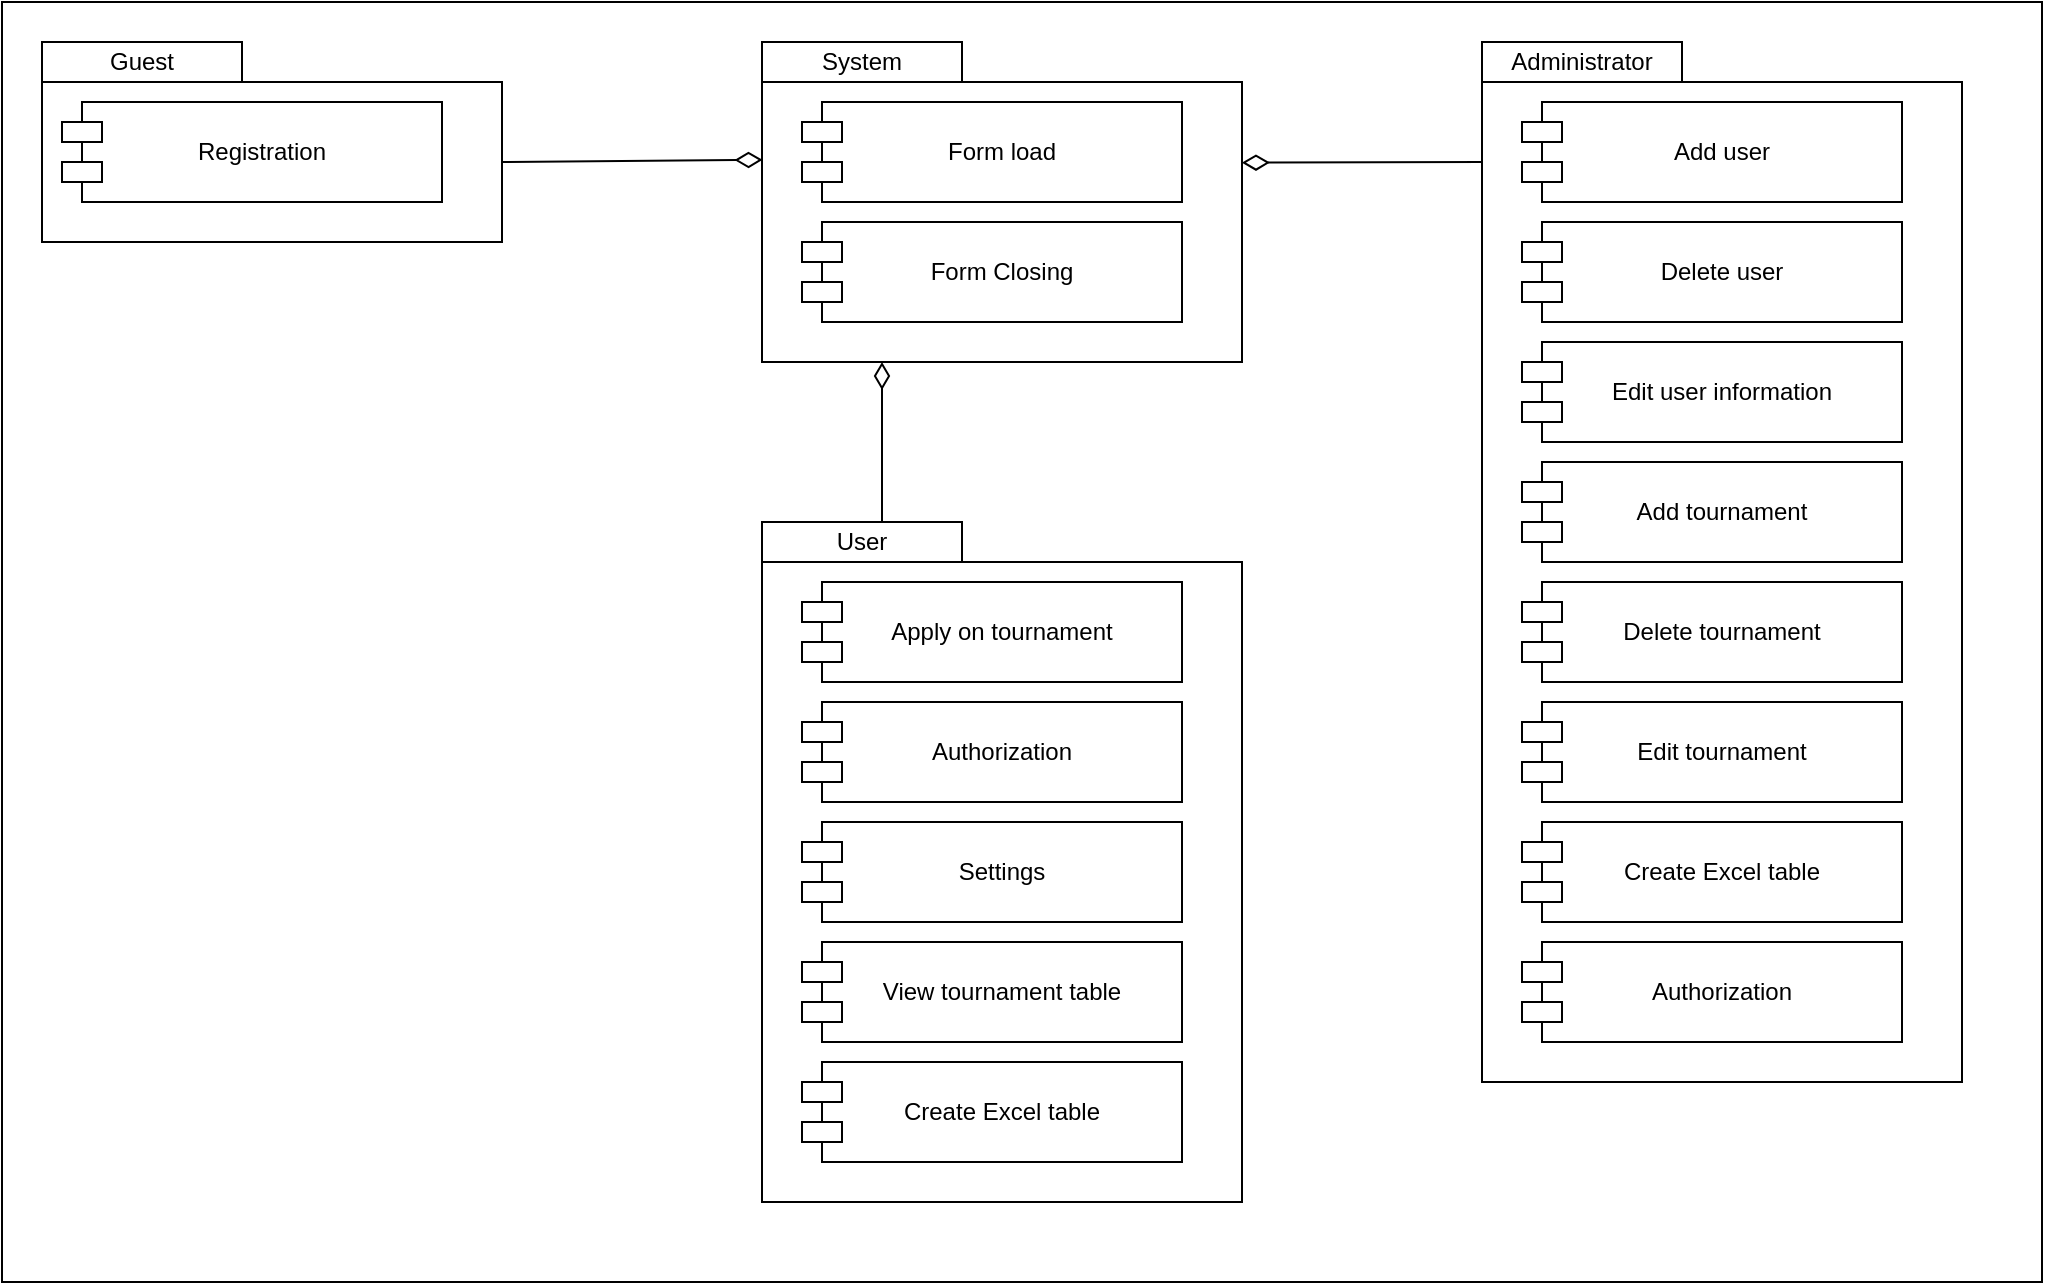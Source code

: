 <mxfile version="27.0.6">
  <diagram name="Страница — 1" id="lyoUTIofA-5wjDRC-t67">
    <mxGraphModel dx="1317" dy="860" grid="1" gridSize="10" guides="1" tooltips="1" connect="1" arrows="1" fold="1" page="1" pageScale="1" pageWidth="1169" pageHeight="827" math="0" shadow="0">
      <root>
        <mxCell id="0" />
        <mxCell id="1" parent="0" />
        <mxCell id="-aRgoJL95eBW0W9USSfj-103" value="" style="rounded=0;whiteSpace=wrap;html=1;" vertex="1" parent="1">
          <mxGeometry x="100" width="1020" height="640" as="geometry" />
        </mxCell>
        <mxCell id="-aRgoJL95eBW0W9USSfj-14" value="" style="rounded=0;whiteSpace=wrap;html=1;" vertex="1" parent="1">
          <mxGeometry x="480" y="40" width="240" height="140" as="geometry" />
        </mxCell>
        <mxCell id="-aRgoJL95eBW0W9USSfj-16" value="" style="rounded=0;whiteSpace=wrap;html=1;" vertex="1" parent="1">
          <mxGeometry x="120" y="40" width="230" height="80" as="geometry" />
        </mxCell>
        <mxCell id="-aRgoJL95eBW0W9USSfj-17" value="" style="rounded=0;whiteSpace=wrap;html=1;" vertex="1" parent="1">
          <mxGeometry x="840" y="40" width="240" height="500" as="geometry" />
        </mxCell>
        <mxCell id="-aRgoJL95eBW0W9USSfj-18" value="" style="rounded=0;whiteSpace=wrap;html=1;" vertex="1" parent="1">
          <mxGeometry x="480" y="280" width="240" height="320" as="geometry" />
        </mxCell>
        <mxCell id="-aRgoJL95eBW0W9USSfj-19" value="User" style="rounded=0;whiteSpace=wrap;html=1;" vertex="1" parent="1">
          <mxGeometry x="480" y="260" width="100" height="20" as="geometry" />
        </mxCell>
        <mxCell id="-aRgoJL95eBW0W9USSfj-20" value="Guest" style="rounded=0;whiteSpace=wrap;html=1;" vertex="1" parent="1">
          <mxGeometry x="120" y="20" width="100" height="20" as="geometry" />
        </mxCell>
        <mxCell id="-aRgoJL95eBW0W9USSfj-21" value="System" style="rounded=0;whiteSpace=wrap;html=1;" vertex="1" parent="1">
          <mxGeometry x="480" y="20" width="100" height="20" as="geometry" />
        </mxCell>
        <mxCell id="-aRgoJL95eBW0W9USSfj-22" value="Administrator" style="rounded=0;whiteSpace=wrap;html=1;" vertex="1" parent="1">
          <mxGeometry x="840" y="20" width="100" height="20" as="geometry" />
        </mxCell>
        <mxCell id="-aRgoJL95eBW0W9USSfj-30" value="" style="group" vertex="1" connectable="0" parent="1">
          <mxGeometry x="500" y="50" width="190" height="50" as="geometry" />
        </mxCell>
        <mxCell id="-aRgoJL95eBW0W9USSfj-24" value="Form load" style="rounded=0;whiteSpace=wrap;html=1;" vertex="1" parent="-aRgoJL95eBW0W9USSfj-30">
          <mxGeometry x="10" width="180" height="50" as="geometry" />
        </mxCell>
        <mxCell id="-aRgoJL95eBW0W9USSfj-28" value="" style="rounded=0;whiteSpace=wrap;html=1;" vertex="1" parent="-aRgoJL95eBW0W9USSfj-30">
          <mxGeometry y="10" width="20" height="10" as="geometry" />
        </mxCell>
        <mxCell id="-aRgoJL95eBW0W9USSfj-29" value="" style="rounded=0;whiteSpace=wrap;html=1;" vertex="1" parent="-aRgoJL95eBW0W9USSfj-30">
          <mxGeometry y="30" width="20" height="10" as="geometry" />
        </mxCell>
        <mxCell id="-aRgoJL95eBW0W9USSfj-32" value="" style="group" vertex="1" connectable="0" parent="1">
          <mxGeometry x="500" y="110" width="190" height="50" as="geometry" />
        </mxCell>
        <mxCell id="-aRgoJL95eBW0W9USSfj-33" value="Form Closing" style="rounded=0;whiteSpace=wrap;html=1;" vertex="1" parent="-aRgoJL95eBW0W9USSfj-32">
          <mxGeometry x="10" width="180" height="50" as="geometry" />
        </mxCell>
        <mxCell id="-aRgoJL95eBW0W9USSfj-34" value="" style="rounded=0;whiteSpace=wrap;html=1;" vertex="1" parent="-aRgoJL95eBW0W9USSfj-32">
          <mxGeometry y="10" width="20" height="10" as="geometry" />
        </mxCell>
        <mxCell id="-aRgoJL95eBW0W9USSfj-35" value="" style="rounded=0;whiteSpace=wrap;html=1;" vertex="1" parent="-aRgoJL95eBW0W9USSfj-32">
          <mxGeometry y="30" width="20" height="10" as="geometry" />
        </mxCell>
        <mxCell id="-aRgoJL95eBW0W9USSfj-44" value="" style="group" vertex="1" connectable="0" parent="1">
          <mxGeometry x="130" y="50" width="190" height="50" as="geometry" />
        </mxCell>
        <mxCell id="-aRgoJL95eBW0W9USSfj-45" value="Registration" style="rounded=0;whiteSpace=wrap;html=1;" vertex="1" parent="-aRgoJL95eBW0W9USSfj-44">
          <mxGeometry x="10" width="180" height="50" as="geometry" />
        </mxCell>
        <mxCell id="-aRgoJL95eBW0W9USSfj-46" value="" style="rounded=0;whiteSpace=wrap;html=1;" vertex="1" parent="-aRgoJL95eBW0W9USSfj-44">
          <mxGeometry y="10" width="20" height="10" as="geometry" />
        </mxCell>
        <mxCell id="-aRgoJL95eBW0W9USSfj-47" value="" style="rounded=0;whiteSpace=wrap;html=1;" vertex="1" parent="-aRgoJL95eBW0W9USSfj-44">
          <mxGeometry y="30" width="20" height="10" as="geometry" />
        </mxCell>
        <mxCell id="-aRgoJL95eBW0W9USSfj-48" value="" style="group" vertex="1" connectable="0" parent="1">
          <mxGeometry x="860" y="50" width="190" height="50" as="geometry" />
        </mxCell>
        <mxCell id="-aRgoJL95eBW0W9USSfj-49" value="Add user" style="rounded=0;whiteSpace=wrap;html=1;" vertex="1" parent="-aRgoJL95eBW0W9USSfj-48">
          <mxGeometry x="10" width="180" height="50" as="geometry" />
        </mxCell>
        <mxCell id="-aRgoJL95eBW0W9USSfj-50" value="" style="rounded=0;whiteSpace=wrap;html=1;" vertex="1" parent="-aRgoJL95eBW0W9USSfj-48">
          <mxGeometry y="10" width="20" height="10" as="geometry" />
        </mxCell>
        <mxCell id="-aRgoJL95eBW0W9USSfj-51" value="" style="rounded=0;whiteSpace=wrap;html=1;" vertex="1" parent="-aRgoJL95eBW0W9USSfj-48">
          <mxGeometry y="30" width="20" height="10" as="geometry" />
        </mxCell>
        <mxCell id="-aRgoJL95eBW0W9USSfj-52" value="" style="group" vertex="1" connectable="0" parent="1">
          <mxGeometry x="860" y="110" width="190" height="50" as="geometry" />
        </mxCell>
        <mxCell id="-aRgoJL95eBW0W9USSfj-53" value="Delete user" style="rounded=0;whiteSpace=wrap;html=1;" vertex="1" parent="-aRgoJL95eBW0W9USSfj-52">
          <mxGeometry x="10" width="180" height="50" as="geometry" />
        </mxCell>
        <mxCell id="-aRgoJL95eBW0W9USSfj-54" value="" style="rounded=0;whiteSpace=wrap;html=1;" vertex="1" parent="-aRgoJL95eBW0W9USSfj-52">
          <mxGeometry y="10" width="20" height="10" as="geometry" />
        </mxCell>
        <mxCell id="-aRgoJL95eBW0W9USSfj-55" value="" style="rounded=0;whiteSpace=wrap;html=1;" vertex="1" parent="-aRgoJL95eBW0W9USSfj-52">
          <mxGeometry y="30" width="20" height="10" as="geometry" />
        </mxCell>
        <mxCell id="-aRgoJL95eBW0W9USSfj-56" value="" style="group" vertex="1" connectable="0" parent="1">
          <mxGeometry x="860" y="170" width="190" height="50" as="geometry" />
        </mxCell>
        <mxCell id="-aRgoJL95eBW0W9USSfj-57" value="Edit user information" style="rounded=0;whiteSpace=wrap;html=1;" vertex="1" parent="-aRgoJL95eBW0W9USSfj-56">
          <mxGeometry x="10" width="180" height="50" as="geometry" />
        </mxCell>
        <mxCell id="-aRgoJL95eBW0W9USSfj-58" value="" style="rounded=0;whiteSpace=wrap;html=1;" vertex="1" parent="-aRgoJL95eBW0W9USSfj-56">
          <mxGeometry y="10" width="20" height="10" as="geometry" />
        </mxCell>
        <mxCell id="-aRgoJL95eBW0W9USSfj-59" value="" style="rounded=0;whiteSpace=wrap;html=1;" vertex="1" parent="-aRgoJL95eBW0W9USSfj-56">
          <mxGeometry y="30" width="20" height="10" as="geometry" />
        </mxCell>
        <mxCell id="-aRgoJL95eBW0W9USSfj-60" value="" style="group" vertex="1" connectable="0" parent="1">
          <mxGeometry x="860" y="230" width="190" height="50" as="geometry" />
        </mxCell>
        <mxCell id="-aRgoJL95eBW0W9USSfj-61" value="Add tournament" style="rounded=0;whiteSpace=wrap;html=1;" vertex="1" parent="-aRgoJL95eBW0W9USSfj-60">
          <mxGeometry x="10" width="180" height="50" as="geometry" />
        </mxCell>
        <mxCell id="-aRgoJL95eBW0W9USSfj-62" value="" style="rounded=0;whiteSpace=wrap;html=1;" vertex="1" parent="-aRgoJL95eBW0W9USSfj-60">
          <mxGeometry y="10" width="20" height="10" as="geometry" />
        </mxCell>
        <mxCell id="-aRgoJL95eBW0W9USSfj-63" value="" style="rounded=0;whiteSpace=wrap;html=1;" vertex="1" parent="-aRgoJL95eBW0W9USSfj-60">
          <mxGeometry y="30" width="20" height="10" as="geometry" />
        </mxCell>
        <mxCell id="-aRgoJL95eBW0W9USSfj-64" value="" style="group" vertex="1" connectable="0" parent="1">
          <mxGeometry x="860" y="290" width="190" height="50" as="geometry" />
        </mxCell>
        <mxCell id="-aRgoJL95eBW0W9USSfj-65" value="Delete tournament" style="rounded=0;whiteSpace=wrap;html=1;" vertex="1" parent="-aRgoJL95eBW0W9USSfj-64">
          <mxGeometry x="10" width="180" height="50" as="geometry" />
        </mxCell>
        <mxCell id="-aRgoJL95eBW0W9USSfj-66" value="" style="rounded=0;whiteSpace=wrap;html=1;" vertex="1" parent="-aRgoJL95eBW0W9USSfj-64">
          <mxGeometry y="10" width="20" height="10" as="geometry" />
        </mxCell>
        <mxCell id="-aRgoJL95eBW0W9USSfj-67" value="" style="rounded=0;whiteSpace=wrap;html=1;" vertex="1" parent="-aRgoJL95eBW0W9USSfj-64">
          <mxGeometry y="30" width="20" height="10" as="geometry" />
        </mxCell>
        <mxCell id="-aRgoJL95eBW0W9USSfj-68" value="" style="group" vertex="1" connectable="0" parent="1">
          <mxGeometry x="860" y="350" width="190" height="50" as="geometry" />
        </mxCell>
        <mxCell id="-aRgoJL95eBW0W9USSfj-69" value="Edit tournament" style="rounded=0;whiteSpace=wrap;html=1;" vertex="1" parent="-aRgoJL95eBW0W9USSfj-68">
          <mxGeometry x="10" width="180" height="50" as="geometry" />
        </mxCell>
        <mxCell id="-aRgoJL95eBW0W9USSfj-70" value="" style="rounded=0;whiteSpace=wrap;html=1;" vertex="1" parent="-aRgoJL95eBW0W9USSfj-68">
          <mxGeometry y="10" width="20" height="10" as="geometry" />
        </mxCell>
        <mxCell id="-aRgoJL95eBW0W9USSfj-71" value="" style="rounded=0;whiteSpace=wrap;html=1;" vertex="1" parent="-aRgoJL95eBW0W9USSfj-68">
          <mxGeometry y="30" width="20" height="10" as="geometry" />
        </mxCell>
        <mxCell id="-aRgoJL95eBW0W9USSfj-72" value="" style="group" vertex="1" connectable="0" parent="1">
          <mxGeometry x="860" y="410" width="190" height="50" as="geometry" />
        </mxCell>
        <mxCell id="-aRgoJL95eBW0W9USSfj-73" value="Create Excel table" style="rounded=0;whiteSpace=wrap;html=1;" vertex="1" parent="-aRgoJL95eBW0W9USSfj-72">
          <mxGeometry x="10" width="180" height="50" as="geometry" />
        </mxCell>
        <mxCell id="-aRgoJL95eBW0W9USSfj-74" value="" style="rounded=0;whiteSpace=wrap;html=1;" vertex="1" parent="-aRgoJL95eBW0W9USSfj-72">
          <mxGeometry y="10" width="20" height="10" as="geometry" />
        </mxCell>
        <mxCell id="-aRgoJL95eBW0W9USSfj-75" value="" style="rounded=0;whiteSpace=wrap;html=1;" vertex="1" parent="-aRgoJL95eBW0W9USSfj-72">
          <mxGeometry y="30" width="20" height="10" as="geometry" />
        </mxCell>
        <mxCell id="-aRgoJL95eBW0W9USSfj-76" value="" style="group" vertex="1" connectable="0" parent="1">
          <mxGeometry x="860" y="470" width="190" height="50" as="geometry" />
        </mxCell>
        <mxCell id="-aRgoJL95eBW0W9USSfj-77" value="Authorization" style="rounded=0;whiteSpace=wrap;html=1;" vertex="1" parent="-aRgoJL95eBW0W9USSfj-76">
          <mxGeometry x="10" width="180" height="50" as="geometry" />
        </mxCell>
        <mxCell id="-aRgoJL95eBW0W9USSfj-78" value="" style="rounded=0;whiteSpace=wrap;html=1;" vertex="1" parent="-aRgoJL95eBW0W9USSfj-76">
          <mxGeometry y="10" width="20" height="10" as="geometry" />
        </mxCell>
        <mxCell id="-aRgoJL95eBW0W9USSfj-79" value="" style="rounded=0;whiteSpace=wrap;html=1;" vertex="1" parent="-aRgoJL95eBW0W9USSfj-76">
          <mxGeometry y="30" width="20" height="10" as="geometry" />
        </mxCell>
        <mxCell id="-aRgoJL95eBW0W9USSfj-80" value="" style="group" vertex="1" connectable="0" parent="1">
          <mxGeometry x="500" y="290" width="190" height="50" as="geometry" />
        </mxCell>
        <mxCell id="-aRgoJL95eBW0W9USSfj-81" value="Apply on tournament" style="rounded=0;whiteSpace=wrap;html=1;" vertex="1" parent="-aRgoJL95eBW0W9USSfj-80">
          <mxGeometry x="10" width="180" height="50" as="geometry" />
        </mxCell>
        <mxCell id="-aRgoJL95eBW0W9USSfj-82" value="" style="rounded=0;whiteSpace=wrap;html=1;" vertex="1" parent="-aRgoJL95eBW0W9USSfj-80">
          <mxGeometry y="10" width="20" height="10" as="geometry" />
        </mxCell>
        <mxCell id="-aRgoJL95eBW0W9USSfj-83" value="" style="rounded=0;whiteSpace=wrap;html=1;" vertex="1" parent="-aRgoJL95eBW0W9USSfj-80">
          <mxGeometry y="30" width="20" height="10" as="geometry" />
        </mxCell>
        <mxCell id="-aRgoJL95eBW0W9USSfj-84" value="" style="group" vertex="1" connectable="0" parent="1">
          <mxGeometry x="500" y="350" width="190" height="50" as="geometry" />
        </mxCell>
        <mxCell id="-aRgoJL95eBW0W9USSfj-85" value="Authorization" style="rounded=0;whiteSpace=wrap;html=1;" vertex="1" parent="-aRgoJL95eBW0W9USSfj-84">
          <mxGeometry x="10" width="180" height="50" as="geometry" />
        </mxCell>
        <mxCell id="-aRgoJL95eBW0W9USSfj-86" value="" style="rounded=0;whiteSpace=wrap;html=1;" vertex="1" parent="-aRgoJL95eBW0W9USSfj-84">
          <mxGeometry y="10" width="20" height="10" as="geometry" />
        </mxCell>
        <mxCell id="-aRgoJL95eBW0W9USSfj-87" value="" style="rounded=0;whiteSpace=wrap;html=1;" vertex="1" parent="-aRgoJL95eBW0W9USSfj-84">
          <mxGeometry y="30" width="20" height="10" as="geometry" />
        </mxCell>
        <mxCell id="-aRgoJL95eBW0W9USSfj-88" value="" style="group" vertex="1" connectable="0" parent="1">
          <mxGeometry x="500" y="410" width="190" height="50" as="geometry" />
        </mxCell>
        <mxCell id="-aRgoJL95eBW0W9USSfj-89" value="Settings" style="rounded=0;whiteSpace=wrap;html=1;" vertex="1" parent="-aRgoJL95eBW0W9USSfj-88">
          <mxGeometry x="10" width="180" height="50" as="geometry" />
        </mxCell>
        <mxCell id="-aRgoJL95eBW0W9USSfj-90" value="" style="rounded=0;whiteSpace=wrap;html=1;" vertex="1" parent="-aRgoJL95eBW0W9USSfj-88">
          <mxGeometry y="10" width="20" height="10" as="geometry" />
        </mxCell>
        <mxCell id="-aRgoJL95eBW0W9USSfj-91" value="" style="rounded=0;whiteSpace=wrap;html=1;" vertex="1" parent="-aRgoJL95eBW0W9USSfj-88">
          <mxGeometry y="30" width="20" height="10" as="geometry" />
        </mxCell>
        <mxCell id="-aRgoJL95eBW0W9USSfj-92" value="" style="group" vertex="1" connectable="0" parent="1">
          <mxGeometry x="500" y="470" width="190" height="50" as="geometry" />
        </mxCell>
        <mxCell id="-aRgoJL95eBW0W9USSfj-93" value="View tournament table" style="rounded=0;whiteSpace=wrap;html=1;" vertex="1" parent="-aRgoJL95eBW0W9USSfj-92">
          <mxGeometry x="10" width="180" height="50" as="geometry" />
        </mxCell>
        <mxCell id="-aRgoJL95eBW0W9USSfj-94" value="" style="rounded=0;whiteSpace=wrap;html=1;" vertex="1" parent="-aRgoJL95eBW0W9USSfj-92">
          <mxGeometry y="10" width="20" height="10" as="geometry" />
        </mxCell>
        <mxCell id="-aRgoJL95eBW0W9USSfj-95" value="" style="rounded=0;whiteSpace=wrap;html=1;" vertex="1" parent="-aRgoJL95eBW0W9USSfj-92">
          <mxGeometry y="30" width="20" height="10" as="geometry" />
        </mxCell>
        <mxCell id="-aRgoJL95eBW0W9USSfj-96" value="" style="group" vertex="1" connectable="0" parent="1">
          <mxGeometry x="500" y="530" width="190" height="50" as="geometry" />
        </mxCell>
        <mxCell id="-aRgoJL95eBW0W9USSfj-97" value="Create Excel table" style="rounded=0;whiteSpace=wrap;html=1;" vertex="1" parent="-aRgoJL95eBW0W9USSfj-96">
          <mxGeometry x="10" width="180" height="50" as="geometry" />
        </mxCell>
        <mxCell id="-aRgoJL95eBW0W9USSfj-98" value="" style="rounded=0;whiteSpace=wrap;html=1;" vertex="1" parent="-aRgoJL95eBW0W9USSfj-96">
          <mxGeometry y="10" width="20" height="10" as="geometry" />
        </mxCell>
        <mxCell id="-aRgoJL95eBW0W9USSfj-99" value="" style="rounded=0;whiteSpace=wrap;html=1;" vertex="1" parent="-aRgoJL95eBW0W9USSfj-96">
          <mxGeometry y="30" width="20" height="10" as="geometry" />
        </mxCell>
        <mxCell id="-aRgoJL95eBW0W9USSfj-100" value="" style="endArrow=diamondThin;html=1;rounded=0;entryX=0.25;entryY=1;entryDx=0;entryDy=0;endFill=0;endSize=11;" edge="1" parent="1" target="-aRgoJL95eBW0W9USSfj-14">
          <mxGeometry width="50" height="50" relative="1" as="geometry">
            <mxPoint x="540" y="260" as="sourcePoint" />
            <mxPoint x="710" y="460" as="targetPoint" />
            <Array as="points" />
          </mxGeometry>
        </mxCell>
        <mxCell id="-aRgoJL95eBW0W9USSfj-101" value="" style="endArrow=diamondThin;html=1;rounded=0;exitX=1;exitY=0.5;exitDx=0;exitDy=0;entryX=0.001;entryY=0.278;entryDx=0;entryDy=0;entryPerimeter=0;endFill=0;endSize=11;" edge="1" parent="1" source="-aRgoJL95eBW0W9USSfj-16" target="-aRgoJL95eBW0W9USSfj-14">
          <mxGeometry width="50" height="50" relative="1" as="geometry">
            <mxPoint x="660" y="510" as="sourcePoint" />
            <mxPoint x="710" y="460" as="targetPoint" />
          </mxGeometry>
        </mxCell>
        <mxCell id="-aRgoJL95eBW0W9USSfj-102" value="" style="endArrow=diamondThin;html=1;rounded=0;entryX=0.999;entryY=0.305;entryDx=0;entryDy=0;entryPerimeter=0;endFill=0;endSize=11;" edge="1" parent="1">
          <mxGeometry width="50" height="50" relative="1" as="geometry">
            <mxPoint x="840" y="80" as="sourcePoint" />
            <mxPoint x="720.0" y="80.35" as="targetPoint" />
          </mxGeometry>
        </mxCell>
      </root>
    </mxGraphModel>
  </diagram>
</mxfile>
